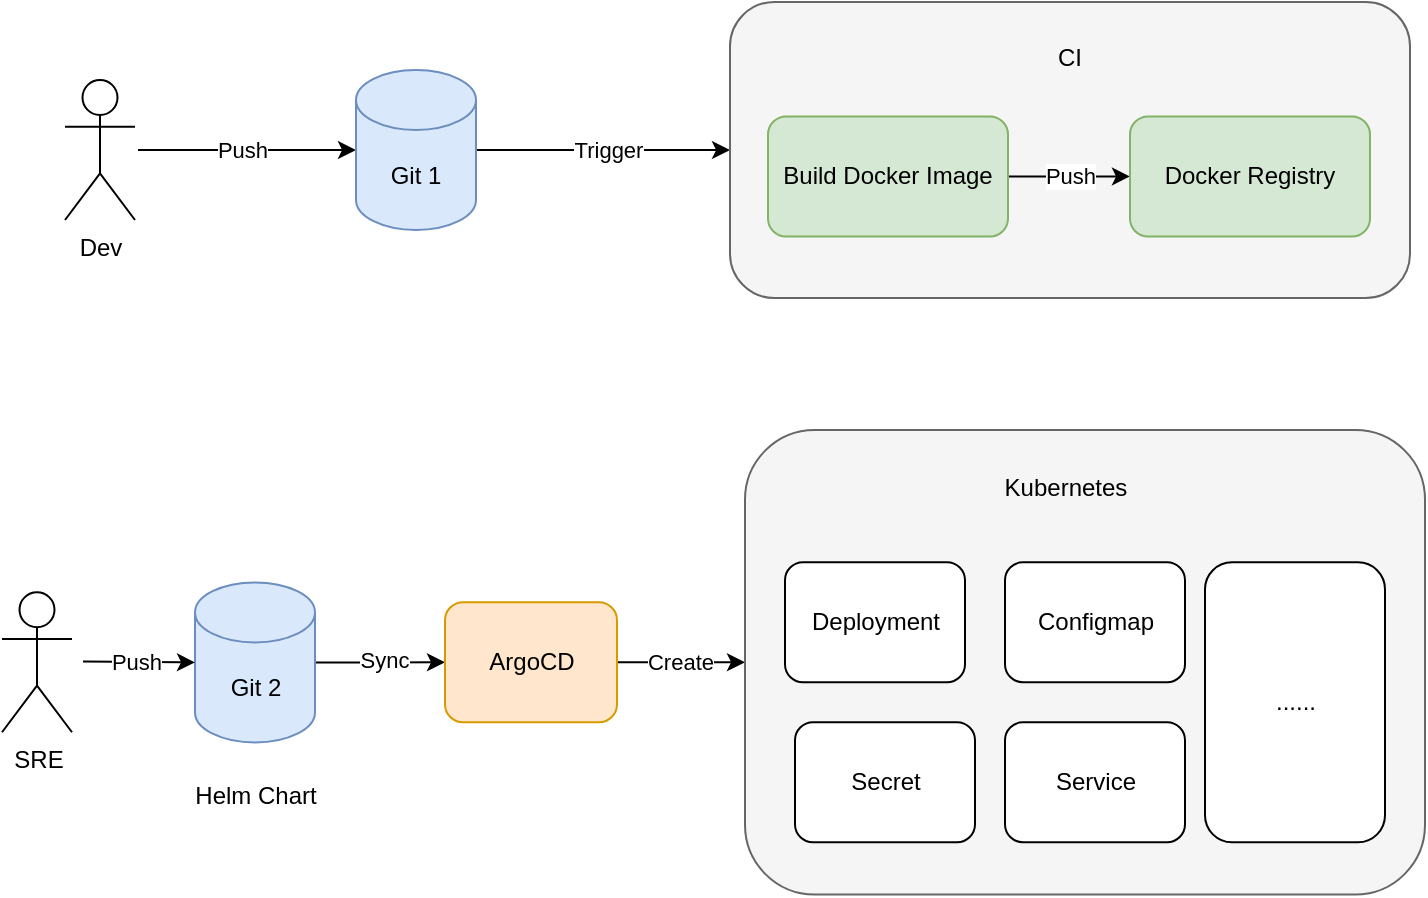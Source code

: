 <mxfile version="20.3.0" type="device"><diagram id="9D1LlwiH1k6fmR-lnL0D" name="第 1 页"><mxGraphModel dx="1351" dy="714" grid="1" gridSize="10" guides="1" tooltips="1" connect="1" arrows="1" fold="1" page="1" pageScale="1" pageWidth="2339" pageHeight="3300" math="0" shadow="0"><root><mxCell id="0"/><mxCell id="1" parent="0"/><mxCell id="OyIpx-dQWidLg6K2SXUG-2" value="Dev" style="shape=umlActor;verticalLabelPosition=bottom;verticalAlign=top;html=1;outlineConnect=0;" parent="1" vertex="1"><mxGeometry x="113.5" y="345" width="35" height="70" as="geometry"/></mxCell><mxCell id="OyIpx-dQWidLg6K2SXUG-4" value="" style="endArrow=classic;html=1;rounded=0;" parent="1" target="OyIpx-dQWidLg6K2SXUG-7" edge="1"><mxGeometry width="50" height="50" relative="1" as="geometry"><mxPoint x="150" y="380" as="sourcePoint"/><mxPoint x="250" y="380" as="targetPoint"/></mxGeometry></mxCell><mxCell id="OyIpx-dQWidLg6K2SXUG-6" value="Push" style="edgeLabel;html=1;align=center;verticalAlign=middle;resizable=0;points=[];" parent="OyIpx-dQWidLg6K2SXUG-4" vertex="1" connectable="0"><mxGeometry x="-0.054" relative="1" as="geometry"><mxPoint as="offset"/></mxGeometry></mxCell><mxCell id="OyIpx-dQWidLg6K2SXUG-9" style="edgeStyle=orthogonalEdgeStyle;rounded=0;orthogonalLoop=1;jettySize=auto;html=1;exitX=1;exitY=0.5;exitDx=0;exitDy=0;exitPerimeter=0;" parent="1" source="OyIpx-dQWidLg6K2SXUG-7" target="OyIpx-dQWidLg6K2SXUG-10" edge="1"><mxGeometry relative="1" as="geometry"><mxPoint x="400" y="380" as="targetPoint"/></mxGeometry></mxCell><mxCell id="OyIpx-dQWidLg6K2SXUG-11" value="Trigger" style="edgeLabel;html=1;align=center;verticalAlign=middle;resizable=0;points=[];" parent="OyIpx-dQWidLg6K2SXUG-9" vertex="1" connectable="0"><mxGeometry x="0.029" relative="1" as="geometry"><mxPoint as="offset"/></mxGeometry></mxCell><mxCell id="OyIpx-dQWidLg6K2SXUG-7" value="Git 1" style="shape=cylinder3;whiteSpace=wrap;html=1;boundedLbl=1;backgroundOutline=1;size=15;fillColor=#dae8fc;strokeColor=#6c8ebf;" parent="1" vertex="1"><mxGeometry x="259" y="340" width="60" height="80" as="geometry"/></mxCell><mxCell id="OyIpx-dQWidLg6K2SXUG-10" value="" style="rounded=1;whiteSpace=wrap;html=1;fillColor=#f5f5f5;strokeColor=#666666;fontColor=#333333;" parent="1" vertex="1"><mxGeometry x="446" y="305.97" width="340" height="148.06" as="geometry"/></mxCell><mxCell id="OyIpx-dQWidLg6K2SXUG-16" value="CI" style="text;html=1;strokeColor=none;fillColor=none;align=center;verticalAlign=middle;whiteSpace=wrap;rounded=0;" parent="1" vertex="1"><mxGeometry x="571" y="319.47" width="90" height="30" as="geometry"/></mxCell><mxCell id="wJqiovpAfQrW1sk65ZMo-1" value="Push" style="edgeStyle=orthogonalEdgeStyle;rounded=0;orthogonalLoop=1;jettySize=auto;html=1;exitX=1;exitY=0.5;exitDx=0;exitDy=0;entryX=0;entryY=0.5;entryDx=0;entryDy=0;" edge="1" parent="1" source="OyIpx-dQWidLg6K2SXUG-17" target="OyIpx-dQWidLg6K2SXUG-18"><mxGeometry relative="1" as="geometry"/></mxCell><mxCell id="OyIpx-dQWidLg6K2SXUG-17" value="Build Docker Image" style="rounded=1;whiteSpace=wrap;html=1;fillColor=#d5e8d4;strokeColor=#82b366;" parent="1" vertex="1"><mxGeometry x="465" y="363.22" width="120" height="60" as="geometry"/></mxCell><mxCell id="OyIpx-dQWidLg6K2SXUG-18" value="Docker Registry" style="rounded=1;whiteSpace=wrap;html=1;fillColor=#d5e8d4;strokeColor=#82b366;" parent="1" vertex="1"><mxGeometry x="646" y="363.22" width="120" height="60" as="geometry"/></mxCell><mxCell id="wJqiovpAfQrW1sk65ZMo-5" style="edgeStyle=orthogonalEdgeStyle;rounded=0;orthogonalLoop=1;jettySize=auto;html=1;exitX=1;exitY=0.5;exitDx=0;exitDy=0;exitPerimeter=0;entryX=0;entryY=0.5;entryDx=0;entryDy=0;" edge="1" parent="1" source="OyIpx-dQWidLg6K2SXUG-28" target="OyIpx-dQWidLg6K2SXUG-31"><mxGeometry relative="1" as="geometry"/></mxCell><mxCell id="wJqiovpAfQrW1sk65ZMo-13" value="Sync" style="edgeLabel;html=1;align=center;verticalAlign=middle;resizable=0;points=[];" vertex="1" connectable="0" parent="wJqiovpAfQrW1sk65ZMo-5"><mxGeometry x="0.055" y="1" relative="1" as="geometry"><mxPoint as="offset"/></mxGeometry></mxCell><mxCell id="OyIpx-dQWidLg6K2SXUG-28" value="Git 2" style="shape=cylinder3;whiteSpace=wrap;html=1;boundedLbl=1;backgroundOutline=1;size=15;fillColor=#dae8fc;strokeColor=#6c8ebf;" parent="1" vertex="1"><mxGeometry x="178.5" y="596.2" width="60" height="80" as="geometry"/></mxCell><mxCell id="wJqiovpAfQrW1sk65ZMo-6" value="Create" style="edgeStyle=orthogonalEdgeStyle;rounded=0;orthogonalLoop=1;jettySize=auto;html=1;exitX=1;exitY=0.5;exitDx=0;exitDy=0;" edge="1" parent="1" source="OyIpx-dQWidLg6K2SXUG-31" target="OyIpx-dQWidLg6K2SXUG-56"><mxGeometry relative="1" as="geometry"/></mxCell><mxCell id="OyIpx-dQWidLg6K2SXUG-31" value="ArgoCD" style="rounded=1;whiteSpace=wrap;html=1;labelBackgroundColor=none;fillColor=#ffe6cc;strokeColor=#d79b00;" parent="1" vertex="1"><mxGeometry x="303.5" y="606.12" width="86" height="60" as="geometry"/></mxCell><mxCell id="OyIpx-dQWidLg6K2SXUG-56" value="" style="rounded=1;whiteSpace=wrap;html=1;fillColor=#f5f5f5;strokeColor=#666666;fontColor=#333333;" parent="1" vertex="1"><mxGeometry x="453.5" y="520" width="340" height="232.25" as="geometry"/></mxCell><mxCell id="OyIpx-dQWidLg6K2SXUG-57" value="Kubernetes" style="text;html=1;strokeColor=none;fillColor=none;align=center;verticalAlign=middle;whiteSpace=wrap;rounded=0;" parent="1" vertex="1"><mxGeometry x="568.5" y="533.5" width="90" height="30" as="geometry"/></mxCell><mxCell id="OyIpx-dQWidLg6K2SXUG-58" value="Deployment" style="rounded=1;whiteSpace=wrap;html=1;labelBackgroundColor=none;" parent="1" vertex="1"><mxGeometry x="473.5" y="586.13" width="90" height="60" as="geometry"/></mxCell><mxCell id="OyIpx-dQWidLg6K2SXUG-59" value="Configmap" style="rounded=1;whiteSpace=wrap;html=1;labelBackgroundColor=none;" parent="1" vertex="1"><mxGeometry x="583.5" y="586.13" width="90" height="60" as="geometry"/></mxCell><mxCell id="OyIpx-dQWidLg6K2SXUG-60" value="Secret" style="rounded=1;whiteSpace=wrap;html=1;labelBackgroundColor=none;" parent="1" vertex="1"><mxGeometry x="478.5" y="666.13" width="90" height="60" as="geometry"/></mxCell><mxCell id="OyIpx-dQWidLg6K2SXUG-61" value="Service" style="rounded=1;whiteSpace=wrap;html=1;labelBackgroundColor=none;" parent="1" vertex="1"><mxGeometry x="583.5" y="666.13" width="90" height="60" as="geometry"/></mxCell><mxCell id="OyIpx-dQWidLg6K2SXUG-62" value="......" style="rounded=1;whiteSpace=wrap;html=1;labelBackgroundColor=none;" parent="1" vertex="1"><mxGeometry x="683.5" y="586.13" width="90" height="140" as="geometry"/></mxCell><mxCell id="wJqiovpAfQrW1sk65ZMo-3" value="Helm Chart" style="text;html=1;strokeColor=none;fillColor=none;align=center;verticalAlign=middle;whiteSpace=wrap;rounded=0;" vertex="1" parent="1"><mxGeometry x="172.5" y="688.07" width="72" height="30" as="geometry"/></mxCell><mxCell id="wJqiovpAfQrW1sk65ZMo-9" value="SRE" style="shape=umlActor;verticalLabelPosition=bottom;verticalAlign=top;html=1;outlineConnect=0;" vertex="1" parent="1"><mxGeometry x="82" y="601.12" width="35" height="70" as="geometry"/></mxCell><mxCell id="wJqiovpAfQrW1sk65ZMo-11" value="" style="endArrow=classic;html=1;rounded=0;entryX=0;entryY=0.5;entryDx=0;entryDy=0;entryPerimeter=0;" edge="1" parent="1" target="OyIpx-dQWidLg6K2SXUG-28"><mxGeometry width="50" height="50" relative="1" as="geometry"><mxPoint x="122.5" y="635.77" as="sourcePoint"/><mxPoint x="212.5" y="635.77" as="targetPoint"/></mxGeometry></mxCell><mxCell id="wJqiovpAfQrW1sk65ZMo-12" value="Push" style="edgeLabel;html=1;align=center;verticalAlign=middle;resizable=0;points=[];" vertex="1" connectable="0" parent="wJqiovpAfQrW1sk65ZMo-11"><mxGeometry x="-0.054" relative="1" as="geometry"><mxPoint as="offset"/></mxGeometry></mxCell></root></mxGraphModel></diagram></mxfile>
